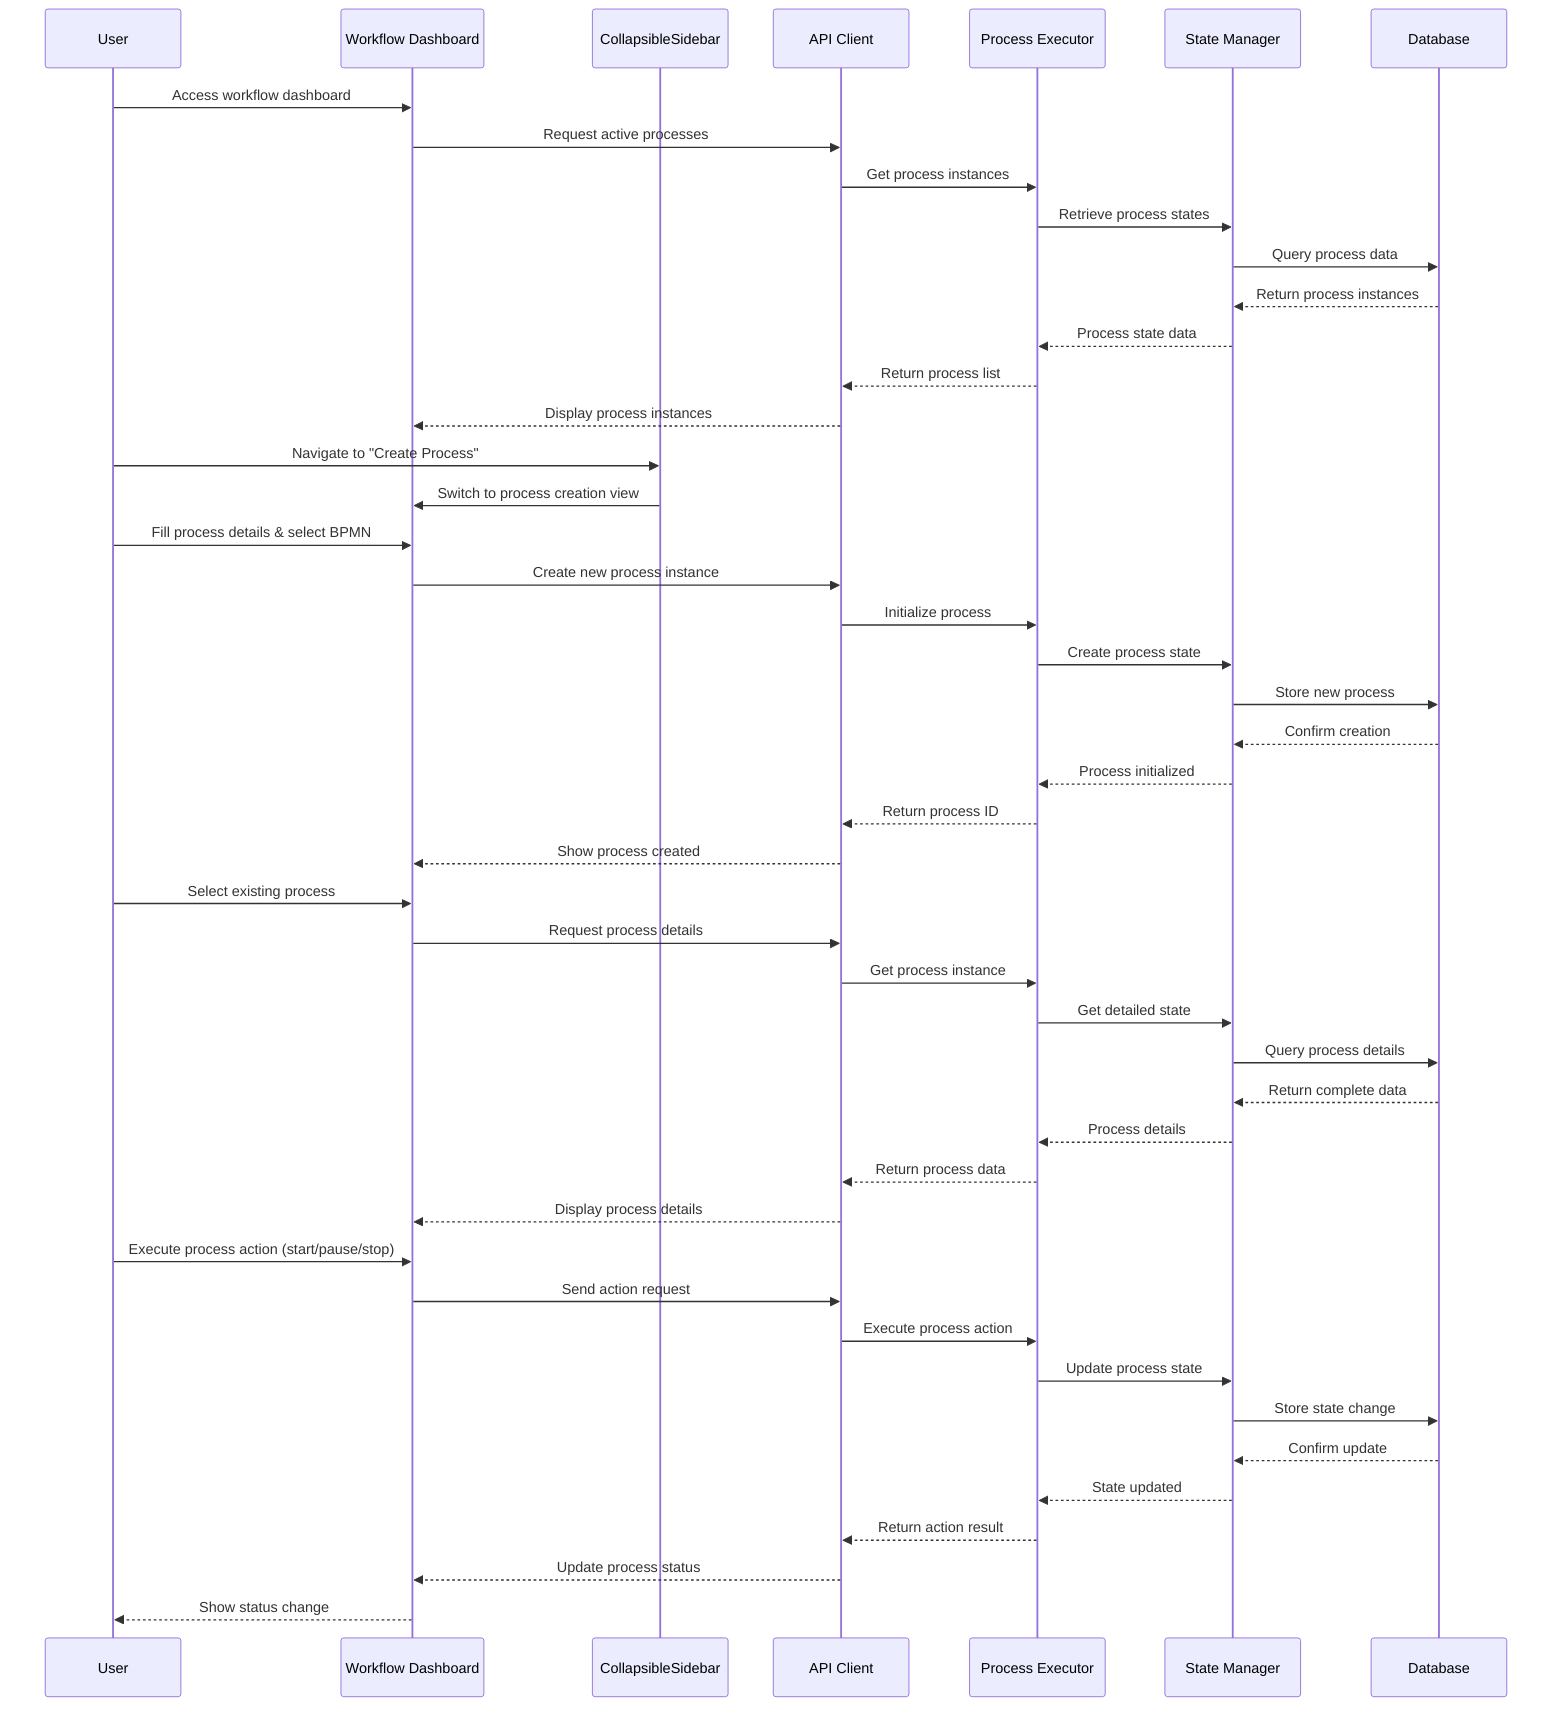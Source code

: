 sequenceDiagram
    participant User
    participant Dashboard as Workflow Dashboard
    participant Sidebar as CollapsibleSidebar
    participant API as API Client
    participant Engine as Process Executor
    participant State as State Manager
    participant DB as Database
    
    User->>Dashboard: Access workflow dashboard
    Dashboard->>API: Request active processes
    API->>Engine: Get process instances
    Engine->>State: Retrieve process states
    State->>DB: Query process data
    DB-->>State: Return process instances
    State-->>Engine: Process state data
    Engine-->>API: Return process list
    API-->>Dashboard: Display process instances
    
    User->>Sidebar: Navigate to "Create Process"
    Sidebar->>Dashboard: Switch to process creation view
    
    User->>Dashboard: Fill process details & select BPMN
    Dashboard->>API: Create new process instance
    API->>Engine: Initialize process
    Engine->>State: Create process state
    State->>DB: Store new process
    DB-->>State: Confirm creation
    State-->>Engine: Process initialized
    Engine-->>API: Return process ID
    API-->>Dashboard: Show process created
    
    User->>Dashboard: Select existing process
    Dashboard->>API: Request process details
    API->>Engine: Get process instance
    Engine->>State: Get detailed state
    State->>DB: Query process details
    DB-->>State: Return complete data
    State-->>Engine: Process details
    Engine-->>API: Return process data
    API-->>Dashboard: Display process details
    
    User->>Dashboard: Execute process action (start/pause/stop)
    Dashboard->>API: Send action request
    API->>Engine: Execute process action
    Engine->>State: Update process state
    State->>DB: Store state change
    DB-->>State: Confirm update
    State-->>Engine: State updated
    Engine-->>API: Return action result
    API-->>Dashboard: Update process status
    Dashboard-->>User: Show status change